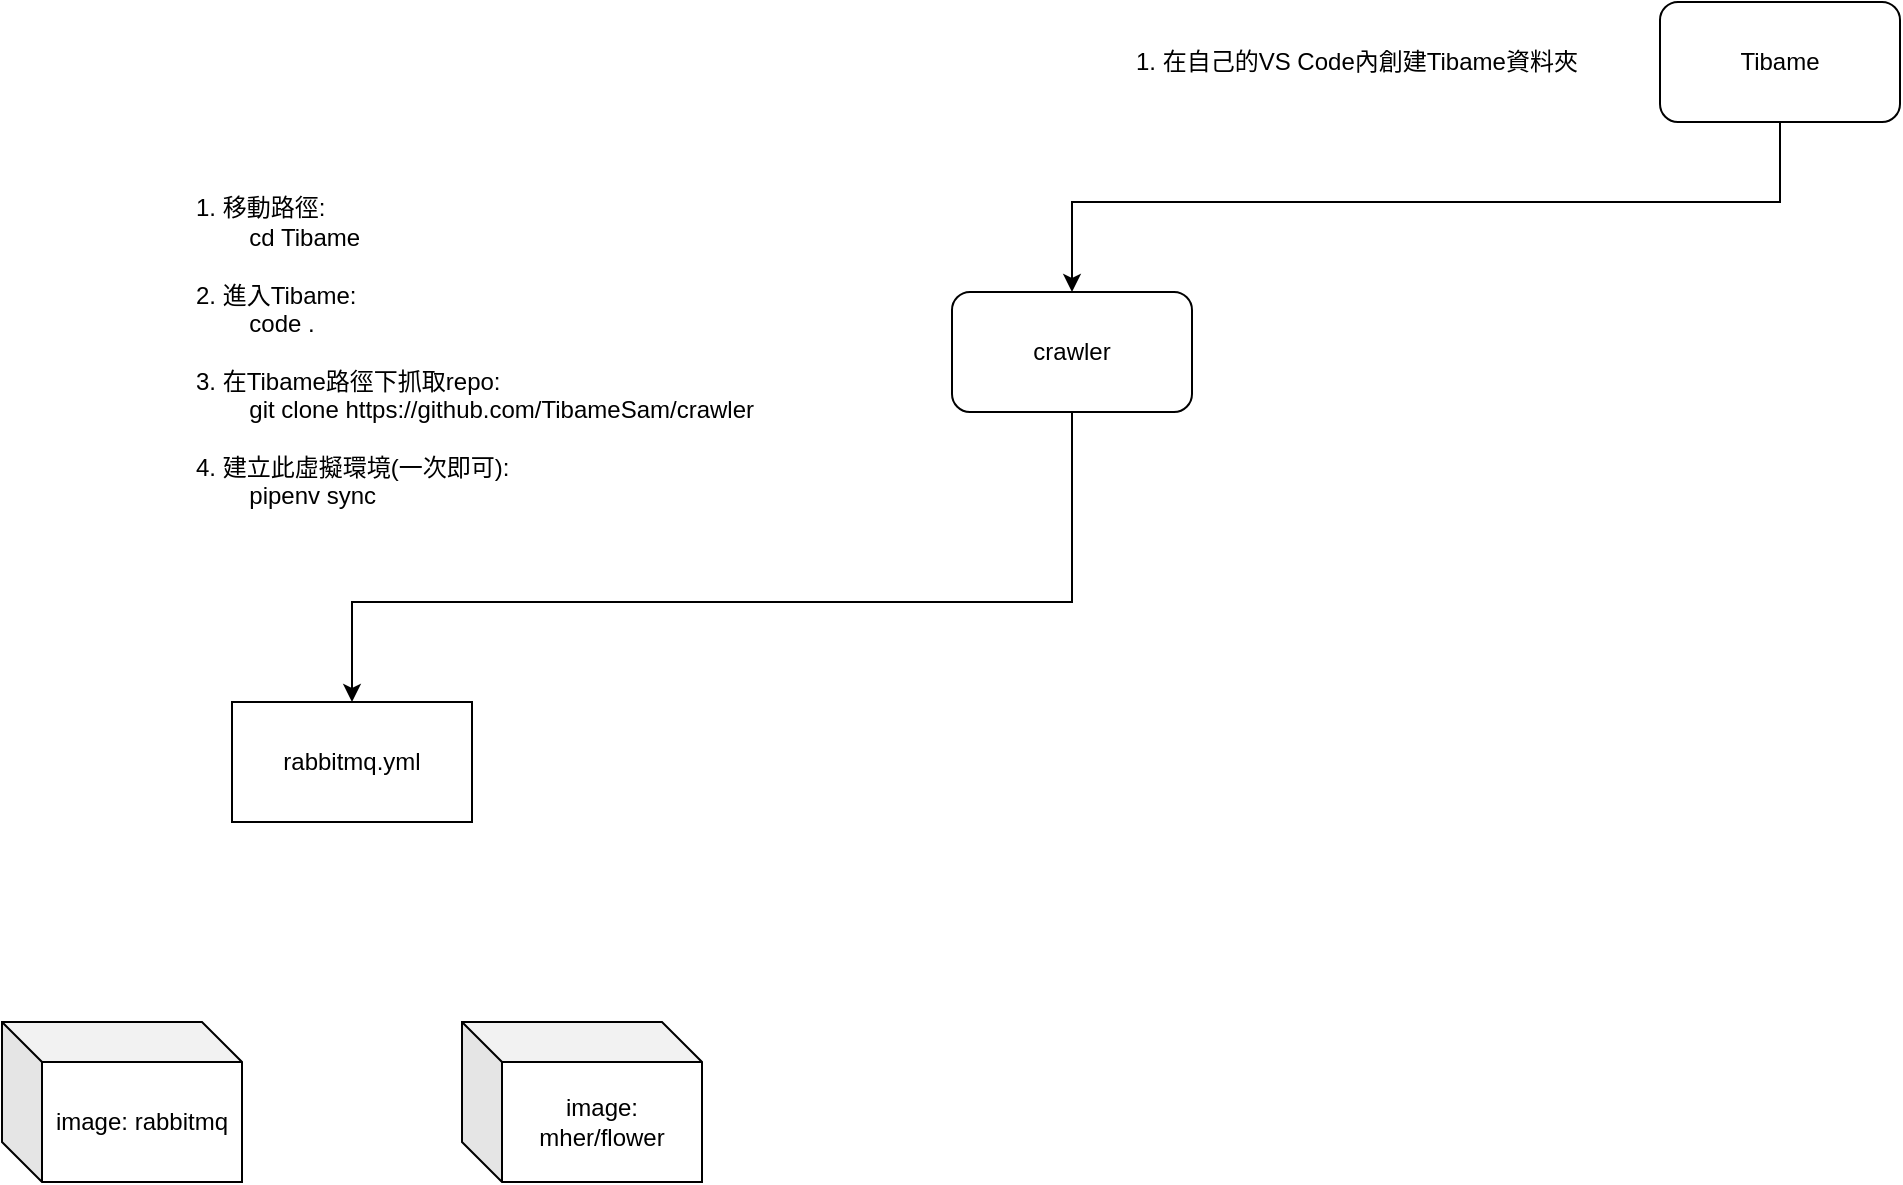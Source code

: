 <mxfile version="27.2.0">
  <diagram name="第 1 页" id="4IonkcLgdpNc1y5kF-Uf">
    <mxGraphModel dx="2253" dy="743" grid="1" gridSize="10" guides="1" tooltips="1" connect="1" arrows="1" fold="1" page="1" pageScale="1" pageWidth="827" pageHeight="1169" math="0" shadow="0">
      <root>
        <mxCell id="0" />
        <mxCell id="1" parent="0" />
        <mxCell id="vj-_aE5Fy5tXKld0EFDE-1" value="Tibame" style="rounded=1;whiteSpace=wrap;html=1;" parent="1" vertex="1">
          <mxGeometry x="354" y="150" width="120" height="60" as="geometry" />
        </mxCell>
        <mxCell id="OP8Zx7TZnXacYfXv5dEU-1" value="1. 在自己的VS Code內創建Tibame資料夾" style="text;html=1;align=left;verticalAlign=middle;resizable=0;points=[];autosize=1;strokeColor=none;fillColor=none;" parent="1" vertex="1">
          <mxGeometry x="90" y="165" width="240" height="30" as="geometry" />
        </mxCell>
        <mxCell id="OP8Zx7TZnXacYfXv5dEU-3" value="&lt;div&gt;1. 移動路徑: &lt;br&gt;&lt;span style=&quot;white-space: pre;&quot;&gt;&#x9;&lt;/span&gt;cd Tibame&lt;br&gt;&lt;br&gt;&lt;/div&gt;&lt;div&gt;2. 進入Tibame: &lt;br&gt;&lt;span style=&quot;white-space: pre;&quot;&gt;&#x9;&lt;/span&gt;code .&lt;br&gt;&lt;br&gt;&lt;/div&gt;&lt;div&gt;3. 在Tibame路徑下抓取repo:&amp;nbsp;&lt;br&gt;&lt;span style=&quot;background-color: transparent; color: light-dark(rgb(0, 0, 0), rgb(255, 255, 255));&quot;&gt;&lt;span style=&quot;white-space: pre;&quot;&gt;&#x9;&lt;/span&gt;git clone https://github.com/TibameSam/crawler&lt;br&gt;&lt;br&gt;&lt;/span&gt;&lt;/div&gt;&lt;div&gt;4. 建立此虛擬環境(一次即可): &lt;br&gt;&lt;span style=&quot;white-space: pre;&quot;&gt;&#x9;&lt;/span&gt;pipenv sync&amp;nbsp;&lt;/div&gt;" style="text;html=1;align=left;verticalAlign=middle;resizable=0;points=[];autosize=1;strokeColor=none;fillColor=none;" parent="1" vertex="1">
          <mxGeometry x="-380" y="240" width="300" height="170" as="geometry" />
        </mxCell>
        <mxCell id="OP8Zx7TZnXacYfXv5dEU-4" value="crawler" style="rounded=1;whiteSpace=wrap;html=1;" parent="1" vertex="1">
          <mxGeometry y="295" width="120" height="60" as="geometry" />
        </mxCell>
        <mxCell id="QD5_IqnsALxZoc4lZ5cn-1" value="rabbitmq.yml" style="rounded=0;whiteSpace=wrap;html=1;" vertex="1" parent="1">
          <mxGeometry x="-360" y="500" width="120" height="60" as="geometry" />
        </mxCell>
        <mxCell id="QD5_IqnsALxZoc4lZ5cn-2" value="image: rabbitmq" style="shape=cube;whiteSpace=wrap;html=1;boundedLbl=1;backgroundOutline=1;darkOpacity=0.05;darkOpacity2=0.1;" vertex="1" parent="1">
          <mxGeometry x="-475" y="660" width="120" height="80" as="geometry" />
        </mxCell>
        <mxCell id="QD5_IqnsALxZoc4lZ5cn-3" value="image: mher/flower" style="shape=cube;whiteSpace=wrap;html=1;boundedLbl=1;backgroundOutline=1;darkOpacity=0.05;darkOpacity2=0.1;" vertex="1" parent="1">
          <mxGeometry x="-245" y="660" width="120" height="80" as="geometry" />
        </mxCell>
        <mxCell id="QD5_IqnsALxZoc4lZ5cn-5" value="" style="endArrow=classic;html=1;rounded=0;entryX=0.5;entryY=0;entryDx=0;entryDy=0;exitX=0.5;exitY=1;exitDx=0;exitDy=0;" edge="1" parent="1" source="vj-_aE5Fy5tXKld0EFDE-1" target="OP8Zx7TZnXacYfXv5dEU-4">
          <mxGeometry width="50" height="50" relative="1" as="geometry">
            <mxPoint x="250" y="380" as="sourcePoint" />
            <mxPoint x="300" y="330" as="targetPoint" />
            <Array as="points">
              <mxPoint x="414" y="250" />
              <mxPoint x="60" y="250" />
            </Array>
          </mxGeometry>
        </mxCell>
        <mxCell id="QD5_IqnsALxZoc4lZ5cn-6" value="" style="endArrow=classic;html=1;rounded=0;entryX=0.5;entryY=0;entryDx=0;entryDy=0;exitX=0.5;exitY=1;exitDx=0;exitDy=0;" edge="1" parent="1" source="OP8Zx7TZnXacYfXv5dEU-4" target="QD5_IqnsALxZoc4lZ5cn-1">
          <mxGeometry width="50" height="50" relative="1" as="geometry">
            <mxPoint x="54" y="410" as="sourcePoint" />
            <mxPoint x="-300" y="495" as="targetPoint" />
            <Array as="points">
              <mxPoint x="60" y="450" />
              <mxPoint x="-300" y="450" />
            </Array>
          </mxGeometry>
        </mxCell>
      </root>
    </mxGraphModel>
  </diagram>
</mxfile>
